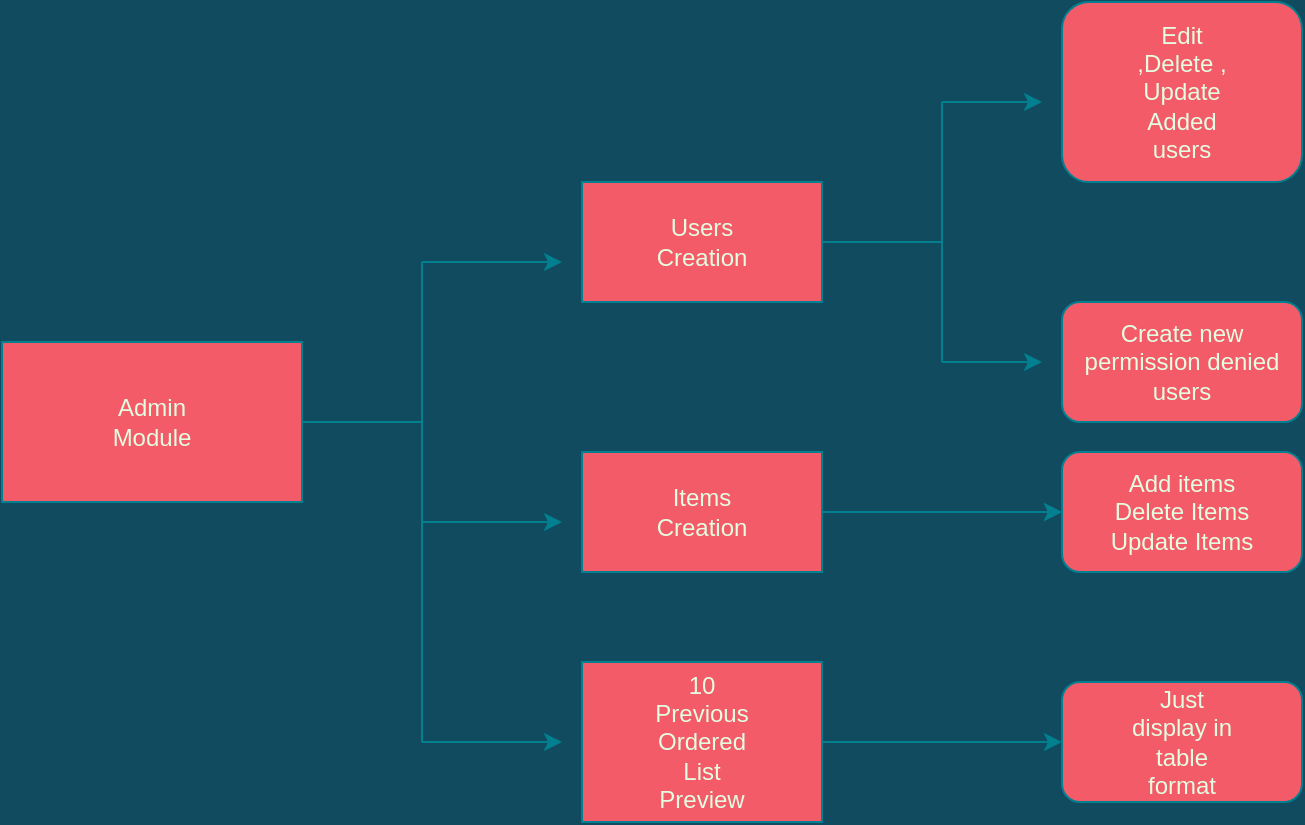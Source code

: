 <mxfile version="20.2.3" type="device"><diagram id="6_1a7yj4tzzncCF7Iefo" name="Page-1"><mxGraphModel dx="1102" dy="865" grid="1" gridSize="10" guides="1" tooltips="1" connect="1" arrows="1" fold="1" page="1" pageScale="1" pageWidth="850" pageHeight="1100" background="#114B5F" math="0" shadow="0"><root><mxCell id="0"/><mxCell id="1" parent="0"/><mxCell id="KvBzwnvo80QWtt2VEpfr-1" value="" style="rounded=0;whiteSpace=wrap;html=1;fillColor=#F45B69;strokeColor=#028090;fontColor=#E4FDE1;" parent="1" vertex="1"><mxGeometry x="40" y="360" width="150" height="80" as="geometry"/></mxCell><mxCell id="KvBzwnvo80QWtt2VEpfr-2" value="Admin Module" style="text;html=1;strokeColor=none;fillColor=none;align=center;verticalAlign=middle;whiteSpace=wrap;rounded=0;fontColor=#E4FDE1;" parent="1" vertex="1"><mxGeometry x="85" y="385" width="60" height="30" as="geometry"/></mxCell><mxCell id="KvBzwnvo80QWtt2VEpfr-4" value="" style="endArrow=none;html=1;rounded=0;labelBackgroundColor=#114B5F;strokeColor=#028090;fontColor=#E4FDE1;" parent="1" edge="1"><mxGeometry width="50" height="50" relative="1" as="geometry"><mxPoint x="190" y="400" as="sourcePoint"/><mxPoint x="250" y="400" as="targetPoint"/></mxGeometry></mxCell><mxCell id="KvBzwnvo80QWtt2VEpfr-5" value="" style="endArrow=none;html=1;rounded=0;labelBackgroundColor=#114B5F;strokeColor=#028090;fontColor=#E4FDE1;" parent="1" edge="1"><mxGeometry width="50" height="50" relative="1" as="geometry"><mxPoint x="250" y="400" as="sourcePoint"/><mxPoint x="250" y="320" as="targetPoint"/></mxGeometry></mxCell><mxCell id="KvBzwnvo80QWtt2VEpfr-6" value="" style="endArrow=classic;html=1;rounded=0;labelBackgroundColor=#114B5F;strokeColor=#028090;fontColor=#E4FDE1;" parent="1" edge="1"><mxGeometry width="50" height="50" relative="1" as="geometry"><mxPoint x="250" y="320" as="sourcePoint"/><mxPoint x="320" y="320" as="targetPoint"/></mxGeometry></mxCell><mxCell id="KvBzwnvo80QWtt2VEpfr-7" value="" style="rounded=0;whiteSpace=wrap;html=1;fillColor=#F45B69;strokeColor=#028090;fontColor=#E4FDE1;" parent="1" vertex="1"><mxGeometry x="330" y="280" width="120" height="60" as="geometry"/></mxCell><mxCell id="KvBzwnvo80QWtt2VEpfr-8" value="Users Creation" style="text;html=1;strokeColor=none;fillColor=none;align=center;verticalAlign=middle;whiteSpace=wrap;rounded=0;fontColor=#E4FDE1;" parent="1" vertex="1"><mxGeometry x="360" y="295" width="60" height="30" as="geometry"/></mxCell><mxCell id="KvBzwnvo80QWtt2VEpfr-9" value="" style="endArrow=none;html=1;rounded=0;labelBackgroundColor=#114B5F;strokeColor=#028090;fontColor=#E4FDE1;" parent="1" edge="1"><mxGeometry width="50" height="50" relative="1" as="geometry"><mxPoint x="250" y="400" as="sourcePoint"/><mxPoint x="250" y="450" as="targetPoint"/></mxGeometry></mxCell><mxCell id="KvBzwnvo80QWtt2VEpfr-10" value="" style="endArrow=classic;html=1;rounded=0;labelBackgroundColor=#114B5F;strokeColor=#028090;fontColor=#E4FDE1;" parent="1" edge="1"><mxGeometry width="50" height="50" relative="1" as="geometry"><mxPoint x="250" y="450" as="sourcePoint"/><mxPoint x="320" y="450" as="targetPoint"/></mxGeometry></mxCell><mxCell id="KvBzwnvo80QWtt2VEpfr-11" value="" style="rounded=0;whiteSpace=wrap;html=1;fillColor=#F45B69;strokeColor=#028090;fontColor=#E4FDE1;" parent="1" vertex="1"><mxGeometry x="330" y="415" width="120" height="60" as="geometry"/></mxCell><mxCell id="KvBzwnvo80QWtt2VEpfr-12" value="Items Creation" style="text;html=1;strokeColor=none;fillColor=none;align=center;verticalAlign=middle;whiteSpace=wrap;rounded=0;fontColor=#E4FDE1;" parent="1" vertex="1"><mxGeometry x="360" y="430" width="60" height="30" as="geometry"/></mxCell><mxCell id="KvBzwnvo80QWtt2VEpfr-13" value="" style="endArrow=none;html=1;rounded=0;labelBackgroundColor=#114B5F;strokeColor=#028090;fontColor=#E4FDE1;" parent="1" edge="1"><mxGeometry width="50" height="50" relative="1" as="geometry"><mxPoint x="250" y="560" as="sourcePoint"/><mxPoint x="250" y="450" as="targetPoint"/></mxGeometry></mxCell><mxCell id="KvBzwnvo80QWtt2VEpfr-14" value="" style="endArrow=classic;html=1;rounded=0;labelBackgroundColor=#114B5F;strokeColor=#028090;fontColor=#E4FDE1;" parent="1" edge="1"><mxGeometry width="50" height="50" relative="1" as="geometry"><mxPoint x="250" y="560" as="sourcePoint"/><mxPoint x="320" y="560" as="targetPoint"/></mxGeometry></mxCell><mxCell id="KvBzwnvo80QWtt2VEpfr-15" value="" style="rounded=0;whiteSpace=wrap;html=1;fillColor=#F45B69;strokeColor=#028090;fontColor=#E4FDE1;" parent="1" vertex="1"><mxGeometry x="330" y="520" width="120" height="80" as="geometry"/></mxCell><mxCell id="KvBzwnvo80QWtt2VEpfr-16" value="10 Previous Ordered List Preview" style="text;html=1;strokeColor=none;fillColor=none;align=center;verticalAlign=middle;whiteSpace=wrap;rounded=0;fontColor=#E4FDE1;" parent="1" vertex="1"><mxGeometry x="360" y="545" width="60" height="30" as="geometry"/></mxCell><mxCell id="KvBzwnvo80QWtt2VEpfr-17" value="" style="endArrow=none;html=1;rounded=0;exitX=1;exitY=0.5;exitDx=0;exitDy=0;labelBackgroundColor=#114B5F;strokeColor=#028090;fontColor=#E4FDE1;" parent="1" source="KvBzwnvo80QWtt2VEpfr-7" edge="1"><mxGeometry width="50" height="50" relative="1" as="geometry"><mxPoint x="450" y="330" as="sourcePoint"/><mxPoint x="510" y="310" as="targetPoint"/></mxGeometry></mxCell><mxCell id="KvBzwnvo80QWtt2VEpfr-18" value="" style="endArrow=none;html=1;rounded=0;labelBackgroundColor=#114B5F;strokeColor=#028090;fontColor=#E4FDE1;" parent="1" edge="1"><mxGeometry width="50" height="50" relative="1" as="geometry"><mxPoint x="510" y="310" as="sourcePoint"/><mxPoint x="510" y="240" as="targetPoint"/></mxGeometry></mxCell><mxCell id="KvBzwnvo80QWtt2VEpfr-19" value="" style="endArrow=classic;html=1;rounded=0;labelBackgroundColor=#114B5F;strokeColor=#028090;fontColor=#E4FDE1;" parent="1" edge="1"><mxGeometry width="50" height="50" relative="1" as="geometry"><mxPoint x="510" y="240" as="sourcePoint"/><mxPoint x="560" y="240" as="targetPoint"/></mxGeometry></mxCell><mxCell id="KvBzwnvo80QWtt2VEpfr-22" value="" style="endArrow=none;html=1;rounded=0;labelBackgroundColor=#114B5F;strokeColor=#028090;fontColor=#E4FDE1;" parent="1" edge="1"><mxGeometry width="50" height="50" relative="1" as="geometry"><mxPoint x="510" y="370" as="sourcePoint"/><mxPoint x="510" y="310" as="targetPoint"/></mxGeometry></mxCell><mxCell id="KvBzwnvo80QWtt2VEpfr-23" value="" style="endArrow=classic;html=1;rounded=0;labelBackgroundColor=#114B5F;strokeColor=#028090;fontColor=#E4FDE1;" parent="1" edge="1"><mxGeometry width="50" height="50" relative="1" as="geometry"><mxPoint x="510" y="370" as="sourcePoint"/><mxPoint x="560" y="370" as="targetPoint"/></mxGeometry></mxCell><mxCell id="KvBzwnvo80QWtt2VEpfr-24" value="" style="rounded=1;whiteSpace=wrap;html=1;fillColor=#F45B69;strokeColor=#028090;fontColor=#E4FDE1;" parent="1" vertex="1"><mxGeometry x="570" y="340" width="120" height="60" as="geometry"/></mxCell><mxCell id="KvBzwnvo80QWtt2VEpfr-25" value="Create new permission denied users" style="text;html=1;strokeColor=none;fillColor=none;align=center;verticalAlign=middle;whiteSpace=wrap;rounded=0;fontColor=#E4FDE1;" parent="1" vertex="1"><mxGeometry x="580" y="355" width="100" height="30" as="geometry"/></mxCell><mxCell id="KvBzwnvo80QWtt2VEpfr-27" value="Add items&lt;br&gt;Delete Items&lt;br&gt;Update Items" style="rounded=1;whiteSpace=wrap;html=1;fillColor=#F45B69;strokeColor=#028090;fontColor=#E4FDE1;" parent="1" vertex="1"><mxGeometry x="570" y="415" width="120" height="60" as="geometry"/></mxCell><mxCell id="KvBzwnvo80QWtt2VEpfr-30" value="" style="rounded=1;whiteSpace=wrap;html=1;fillColor=#F45B69;strokeColor=#028090;fontColor=#E4FDE1;" parent="1" vertex="1"><mxGeometry x="570" y="530" width="120" height="60" as="geometry"/></mxCell><mxCell id="KvBzwnvo80QWtt2VEpfr-31" value="Just display in table format" style="text;html=1;strokeColor=none;fillColor=none;align=center;verticalAlign=middle;whiteSpace=wrap;rounded=0;fontColor=#E4FDE1;" parent="1" vertex="1"><mxGeometry x="600" y="545" width="60" height="30" as="geometry"/></mxCell><mxCell id="KvBzwnvo80QWtt2VEpfr-32" value="" style="endArrow=classic;html=1;rounded=0;exitX=1;exitY=0.5;exitDx=0;exitDy=0;entryX=0;entryY=0.5;entryDx=0;entryDy=0;labelBackgroundColor=#114B5F;strokeColor=#028090;fontColor=#E4FDE1;" parent="1" source="KvBzwnvo80QWtt2VEpfr-11" target="KvBzwnvo80QWtt2VEpfr-27" edge="1"><mxGeometry width="50" height="50" relative="1" as="geometry"><mxPoint x="480" y="470" as="sourcePoint"/><mxPoint x="530" y="420" as="targetPoint"/></mxGeometry></mxCell><mxCell id="KvBzwnvo80QWtt2VEpfr-33" value="" style="endArrow=classic;html=1;rounded=0;exitX=1;exitY=0.5;exitDx=0;exitDy=0;entryX=0;entryY=0.5;entryDx=0;entryDy=0;labelBackgroundColor=#114B5F;strokeColor=#028090;fontColor=#E4FDE1;" parent="1" source="KvBzwnvo80QWtt2VEpfr-11" target="KvBzwnvo80QWtt2VEpfr-27" edge="1"><mxGeometry width="50" height="50" relative="1" as="geometry"><mxPoint x="450" y="445" as="sourcePoint"/><mxPoint x="570" y="445" as="targetPoint"/><Array as="points"><mxPoint x="480" y="445"/><mxPoint x="510" y="445"/></Array></mxGeometry></mxCell><mxCell id="KvBzwnvo80QWtt2VEpfr-34" value="" style="endArrow=classic;html=1;rounded=0;exitX=1;exitY=0.5;exitDx=0;exitDy=0;labelBackgroundColor=#114B5F;strokeColor=#028090;fontColor=#E4FDE1;" parent="1" source="KvBzwnvo80QWtt2VEpfr-15" edge="1"><mxGeometry width="50" height="50" relative="1" as="geometry"><mxPoint x="500" y="590" as="sourcePoint"/><mxPoint x="570" y="560" as="targetPoint"/></mxGeometry></mxCell><mxCell id="KvBzwnvo80QWtt2VEpfr-35" value="" style="rounded=1;whiteSpace=wrap;html=1;fillColor=#F45B69;strokeColor=#028090;fontColor=#E4FDE1;" parent="1" vertex="1"><mxGeometry x="570" y="190" width="120" height="90" as="geometry"/></mxCell><mxCell id="KvBzwnvo80QWtt2VEpfr-37" value="Edit ,Delete , Update Added users" style="text;html=1;strokeColor=none;fillColor=none;align=center;verticalAlign=middle;whiteSpace=wrap;rounded=0;fontColor=#E4FDE1;" parent="1" vertex="1"><mxGeometry x="600" y="220" width="60" height="30" as="geometry"/></mxCell></root></mxGraphModel></diagram></mxfile>